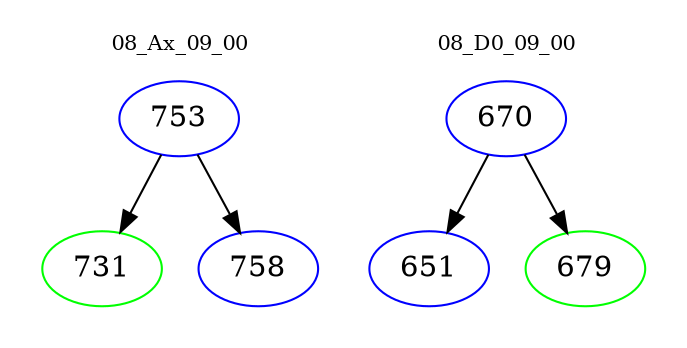digraph{
subgraph cluster_0 {
color = white
label = "08_Ax_09_00";
fontsize=10;
T0_753 [label="753", color="blue"]
T0_753 -> T0_731 [color="black"]
T0_731 [label="731", color="green"]
T0_753 -> T0_758 [color="black"]
T0_758 [label="758", color="blue"]
}
subgraph cluster_1 {
color = white
label = "08_D0_09_00";
fontsize=10;
T1_670 [label="670", color="blue"]
T1_670 -> T1_651 [color="black"]
T1_651 [label="651", color="blue"]
T1_670 -> T1_679 [color="black"]
T1_679 [label="679", color="green"]
}
}
